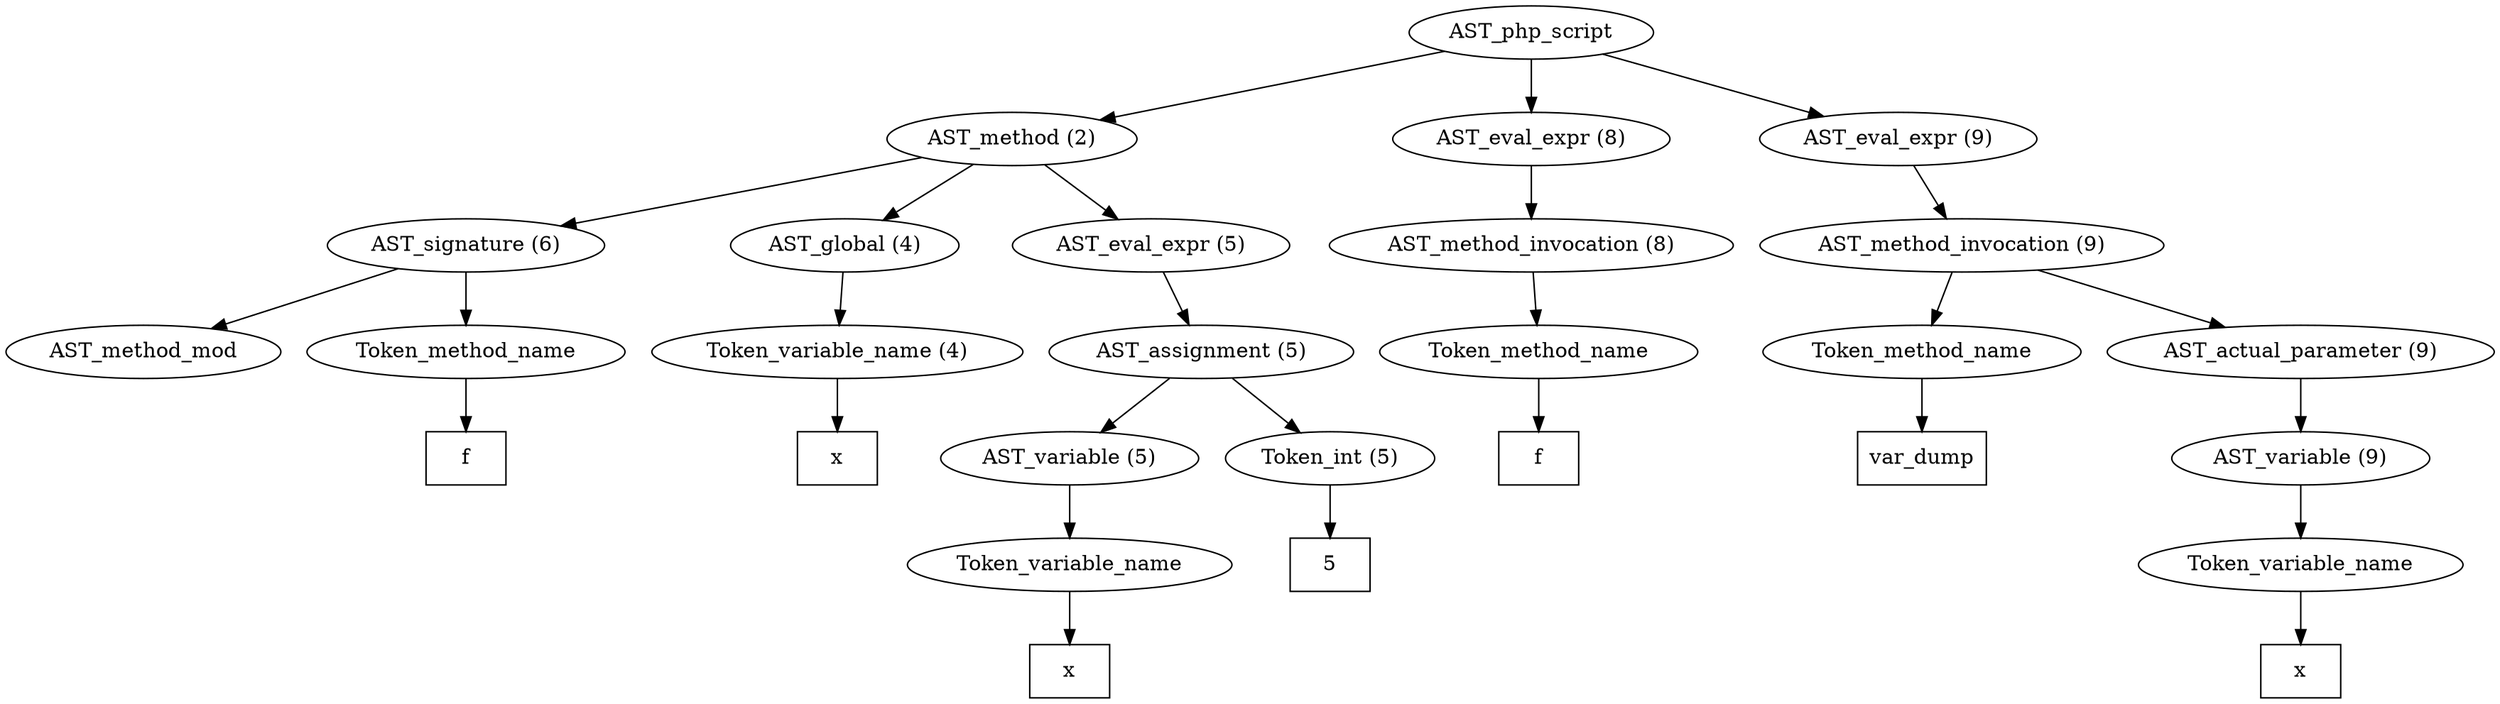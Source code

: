 /*
 * AST in dot format generated by phc -- the PHP compiler
 */

digraph AST {
node_0 [label="AST_php_script"];
node_1 [label="AST_method (2)"];
node_2 [label="AST_signature (6)"];
node_3 [label="AST_method_mod"];
node_4 [label="Token_method_name"];
node_5 [label="f", shape=box]
node_4 -> node_5;
node_2 -> node_4;
node_2 -> node_3;
node_6 [label="AST_global (4)"];
node_7 [label="Token_variable_name (4)"];
node_8 [label="x", shape=box]
node_7 -> node_8;
node_6 -> node_7;
node_9 [label="AST_eval_expr (5)"];
node_10 [label="AST_assignment (5)"];
node_11 [label="AST_variable (5)"];
node_12 [label="Token_variable_name"];
node_13 [label="x", shape=box]
node_12 -> node_13;
node_11 -> node_12;
node_14 [label="Token_int (5)"];
node_15 [label="5", shape=box]
node_14 -> node_15;
node_10 -> node_14;
node_10 -> node_11;
node_9 -> node_10;
node_1 -> node_9;
node_1 -> node_6;
node_1 -> node_2;
node_16 [label="AST_eval_expr (8)"];
node_17 [label="AST_method_invocation (8)"];
node_18 [label="Token_method_name"];
node_19 [label="f", shape=box]
node_18 -> node_19;
node_17 -> node_18;
node_16 -> node_17;
node_20 [label="AST_eval_expr (9)"];
node_21 [label="AST_method_invocation (9)"];
node_22 [label="Token_method_name"];
node_23 [label="var_dump", shape=box]
node_22 -> node_23;
node_24 [label="AST_actual_parameter (9)"];
node_25 [label="AST_variable (9)"];
node_26 [label="Token_variable_name"];
node_27 [label="x", shape=box]
node_26 -> node_27;
node_25 -> node_26;
node_24 -> node_25;
node_21 -> node_24;
node_21 -> node_22;
node_20 -> node_21;
node_0 -> node_20;
node_0 -> node_16;
node_0 -> node_1;
}
